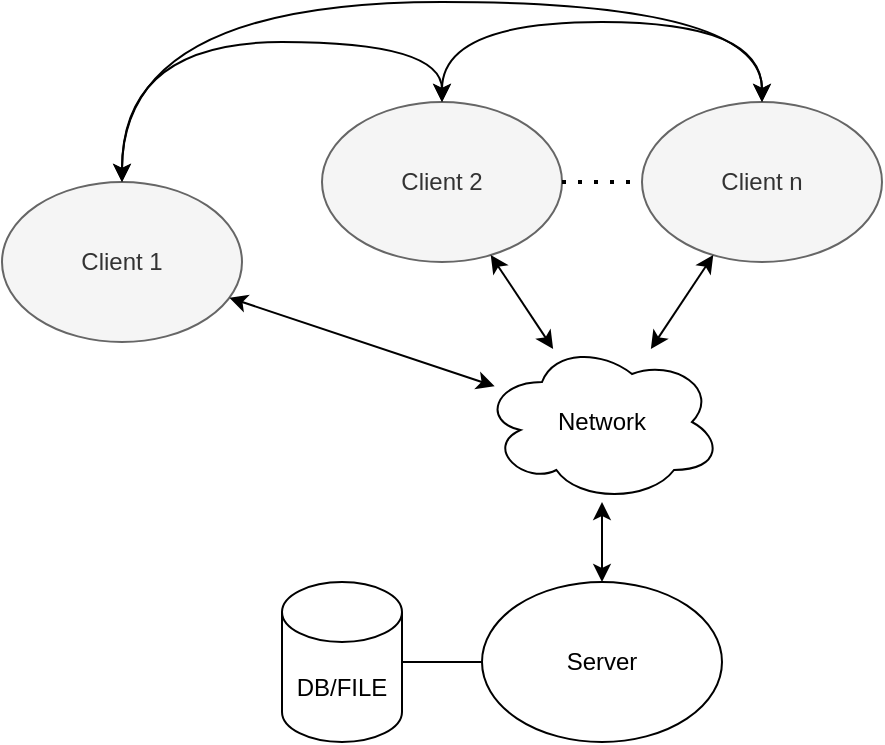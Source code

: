 <mxfile version="16.6.2" type="github">
  <diagram id="BX3-xNIMYOytGKnd6cFw" name="Page-1">
    <mxGraphModel dx="813" dy="449" grid="1" gridSize="10" guides="1" tooltips="1" connect="1" arrows="1" fold="1" page="1" pageScale="1" pageWidth="850" pageHeight="1100" math="0" shadow="0">
      <root>
        <mxCell id="0" />
        <mxCell id="1" parent="0" />
        <mxCell id="LXdVkG_ZCw8TvhPUEtZe-2" value="Network" style="ellipse;shape=cloud;whiteSpace=wrap;html=1;" vertex="1" parent="1">
          <mxGeometry x="400" y="440" width="120" height="80" as="geometry" />
        </mxCell>
        <mxCell id="LXdVkG_ZCw8TvhPUEtZe-3" value="Server" style="ellipse;whiteSpace=wrap;html=1;" vertex="1" parent="1">
          <mxGeometry x="400" y="560" width="120" height="80" as="geometry" />
        </mxCell>
        <mxCell id="LXdVkG_ZCw8TvhPUEtZe-4" value="DB/FILE" style="shape=cylinder3;whiteSpace=wrap;html=1;boundedLbl=1;backgroundOutline=1;size=15;" vertex="1" parent="1">
          <mxGeometry x="300" y="560" width="60" height="80" as="geometry" />
        </mxCell>
        <mxCell id="LXdVkG_ZCw8TvhPUEtZe-5" value="Client 1" style="ellipse;whiteSpace=wrap;html=1;fillColor=#f5f5f5;fontColor=#333333;strokeColor=#666666;" vertex="1" parent="1">
          <mxGeometry x="160" y="360" width="120" height="80" as="geometry" />
        </mxCell>
        <mxCell id="LXdVkG_ZCw8TvhPUEtZe-6" value="Client 2&lt;span style=&quot;color: rgba(0 , 0 , 0 , 0) ; font-family: monospace ; font-size: 0px&quot;&gt;%3CmxGraphModel%3E%3Croot%3E%3CmxCell%20id%3D%220%22%2F%3E%3CmxCell%20id%3D%221%22%20parent%3D%220%22%2F%3E%3CmxCell%20id%3D%222%22%20value%3D%22Client%201%22%20style%3D%22ellipse%3BwhiteSpace%3Dwrap%3Bhtml%3D1%3BfillColor%3D%23f5f5f5%3BfontColor%3D%23333333%3BstrokeColor%3D%23666666%3B%22%20vertex%3D%221%22%20parent%3D%221%22%3E%3CmxGeometry%20x%3D%22630%22%20y%3D%22380%22%20width%3D%22120%22%20height%3D%2280%22%20as%3D%22geometry%22%2F%3E%3C%2FmxCell%3E%3C%2Froot%3E%3C%2FmxGraphModel%3E&lt;/span&gt;" style="ellipse;whiteSpace=wrap;html=1;fillColor=#f5f5f5;fontColor=#333333;strokeColor=#666666;" vertex="1" parent="1">
          <mxGeometry x="320" y="320" width="120" height="80" as="geometry" />
        </mxCell>
        <mxCell id="LXdVkG_ZCw8TvhPUEtZe-7" value="Client n" style="ellipse;whiteSpace=wrap;html=1;fillColor=#f5f5f5;fontColor=#333333;strokeColor=#666666;" vertex="1" parent="1">
          <mxGeometry x="480" y="320" width="120" height="80" as="geometry" />
        </mxCell>
        <mxCell id="LXdVkG_ZCw8TvhPUEtZe-8" value="" style="endArrow=none;dashed=1;html=1;dashPattern=1 3;strokeWidth=2;rounded=0;entryX=0;entryY=0.5;entryDx=0;entryDy=0;exitX=1;exitY=0.5;exitDx=0;exitDy=0;" edge="1" parent="1" source="LXdVkG_ZCw8TvhPUEtZe-6" target="LXdVkG_ZCw8TvhPUEtZe-7">
          <mxGeometry width="50" height="50" relative="1" as="geometry">
            <mxPoint x="400" y="430" as="sourcePoint" />
            <mxPoint x="450" y="380" as="targetPoint" />
          </mxGeometry>
        </mxCell>
        <mxCell id="LXdVkG_ZCw8TvhPUEtZe-9" value="" style="endArrow=classic;startArrow=classic;html=1;rounded=0;" edge="1" parent="1" source="LXdVkG_ZCw8TvhPUEtZe-2" target="LXdVkG_ZCw8TvhPUEtZe-7">
          <mxGeometry width="50" height="50" relative="1" as="geometry">
            <mxPoint x="540" y="450" as="sourcePoint" />
            <mxPoint x="450" y="380" as="targetPoint" />
          </mxGeometry>
        </mxCell>
        <mxCell id="LXdVkG_ZCw8TvhPUEtZe-10" value="" style="endArrow=classic;startArrow=classic;html=1;rounded=0;" edge="1" parent="1" source="LXdVkG_ZCw8TvhPUEtZe-2" target="LXdVkG_ZCw8TvhPUEtZe-6">
          <mxGeometry width="50" height="50" relative="1" as="geometry">
            <mxPoint x="410" y="420" as="sourcePoint" />
            <mxPoint x="380" y="430" as="targetPoint" />
          </mxGeometry>
        </mxCell>
        <mxCell id="LXdVkG_ZCw8TvhPUEtZe-11" value="" style="endArrow=classic;startArrow=classic;html=1;rounded=0;" edge="1" parent="1" source="LXdVkG_ZCw8TvhPUEtZe-2" target="LXdVkG_ZCw8TvhPUEtZe-5">
          <mxGeometry width="50" height="50" relative="1" as="geometry">
            <mxPoint x="490.6" y="550" as="sourcePoint" />
            <mxPoint x="640" y="420" as="targetPoint" />
          </mxGeometry>
        </mxCell>
        <mxCell id="LXdVkG_ZCw8TvhPUEtZe-13" value="" style="endArrow=classic;startArrow=classic;html=1;rounded=0;" edge="1" parent="1" source="LXdVkG_ZCw8TvhPUEtZe-2" target="LXdVkG_ZCw8TvhPUEtZe-3">
          <mxGeometry width="50" height="50" relative="1" as="geometry">
            <mxPoint x="370" y="540" as="sourcePoint" />
            <mxPoint x="500" y="550" as="targetPoint" />
          </mxGeometry>
        </mxCell>
        <mxCell id="LXdVkG_ZCw8TvhPUEtZe-14" value="" style="endArrow=none;html=1;rounded=0;entryX=1;entryY=0.5;entryDx=0;entryDy=0;entryPerimeter=0;" edge="1" parent="1" source="LXdVkG_ZCw8TvhPUEtZe-3" target="LXdVkG_ZCw8TvhPUEtZe-4">
          <mxGeometry width="50" height="50" relative="1" as="geometry">
            <mxPoint x="370" y="600" as="sourcePoint" />
            <mxPoint x="350" y="540" as="targetPoint" />
          </mxGeometry>
        </mxCell>
        <mxCell id="LXdVkG_ZCw8TvhPUEtZe-18" value="" style="endArrow=classic;startArrow=classic;html=1;rounded=0;entryX=0.5;entryY=0;entryDx=0;entryDy=0;exitX=0.5;exitY=0;exitDx=0;exitDy=0;edgeStyle=orthogonalEdgeStyle;curved=1;" edge="1" parent="1" source="LXdVkG_ZCw8TvhPUEtZe-7" target="LXdVkG_ZCw8TvhPUEtZe-6">
          <mxGeometry width="50" height="50" relative="1" as="geometry">
            <mxPoint x="547.574" y="341.716" as="sourcePoint" />
            <mxPoint x="432.426" y="341.716" as="targetPoint" />
            <Array as="points">
              <mxPoint x="380" y="280" />
            </Array>
          </mxGeometry>
        </mxCell>
        <mxCell id="LXdVkG_ZCw8TvhPUEtZe-19" value="" style="endArrow=classic;startArrow=classic;html=1;rounded=0;entryX=0.5;entryY=0;entryDx=0;entryDy=0;exitX=0.5;exitY=0;exitDx=0;exitDy=0;edgeStyle=orthogonalEdgeStyle;curved=1;" edge="1" parent="1" source="LXdVkG_ZCw8TvhPUEtZe-6" target="LXdVkG_ZCw8TvhPUEtZe-5">
          <mxGeometry width="50" height="50" relative="1" as="geometry">
            <mxPoint x="557.574" y="351.716" as="sourcePoint" />
            <mxPoint x="442.426" y="351.716" as="targetPoint" />
            <Array as="points">
              <mxPoint x="380" y="290" />
              <mxPoint x="220" y="290" />
            </Array>
          </mxGeometry>
        </mxCell>
        <mxCell id="LXdVkG_ZCw8TvhPUEtZe-20" value="" style="endArrow=classic;startArrow=classic;html=1;rounded=0;entryX=0.5;entryY=0;entryDx=0;entryDy=0;exitX=0.5;exitY=0;exitDx=0;exitDy=0;edgeStyle=orthogonalEdgeStyle;curved=1;" edge="1" parent="1" source="LXdVkG_ZCw8TvhPUEtZe-7" target="LXdVkG_ZCw8TvhPUEtZe-5">
          <mxGeometry width="50" height="50" relative="1" as="geometry">
            <mxPoint x="567.574" y="361.716" as="sourcePoint" />
            <mxPoint x="452.426" y="361.716" as="targetPoint" />
            <Array as="points">
              <mxPoint x="540" y="270" />
              <mxPoint x="220" y="270" />
            </Array>
          </mxGeometry>
        </mxCell>
      </root>
    </mxGraphModel>
  </diagram>
</mxfile>
